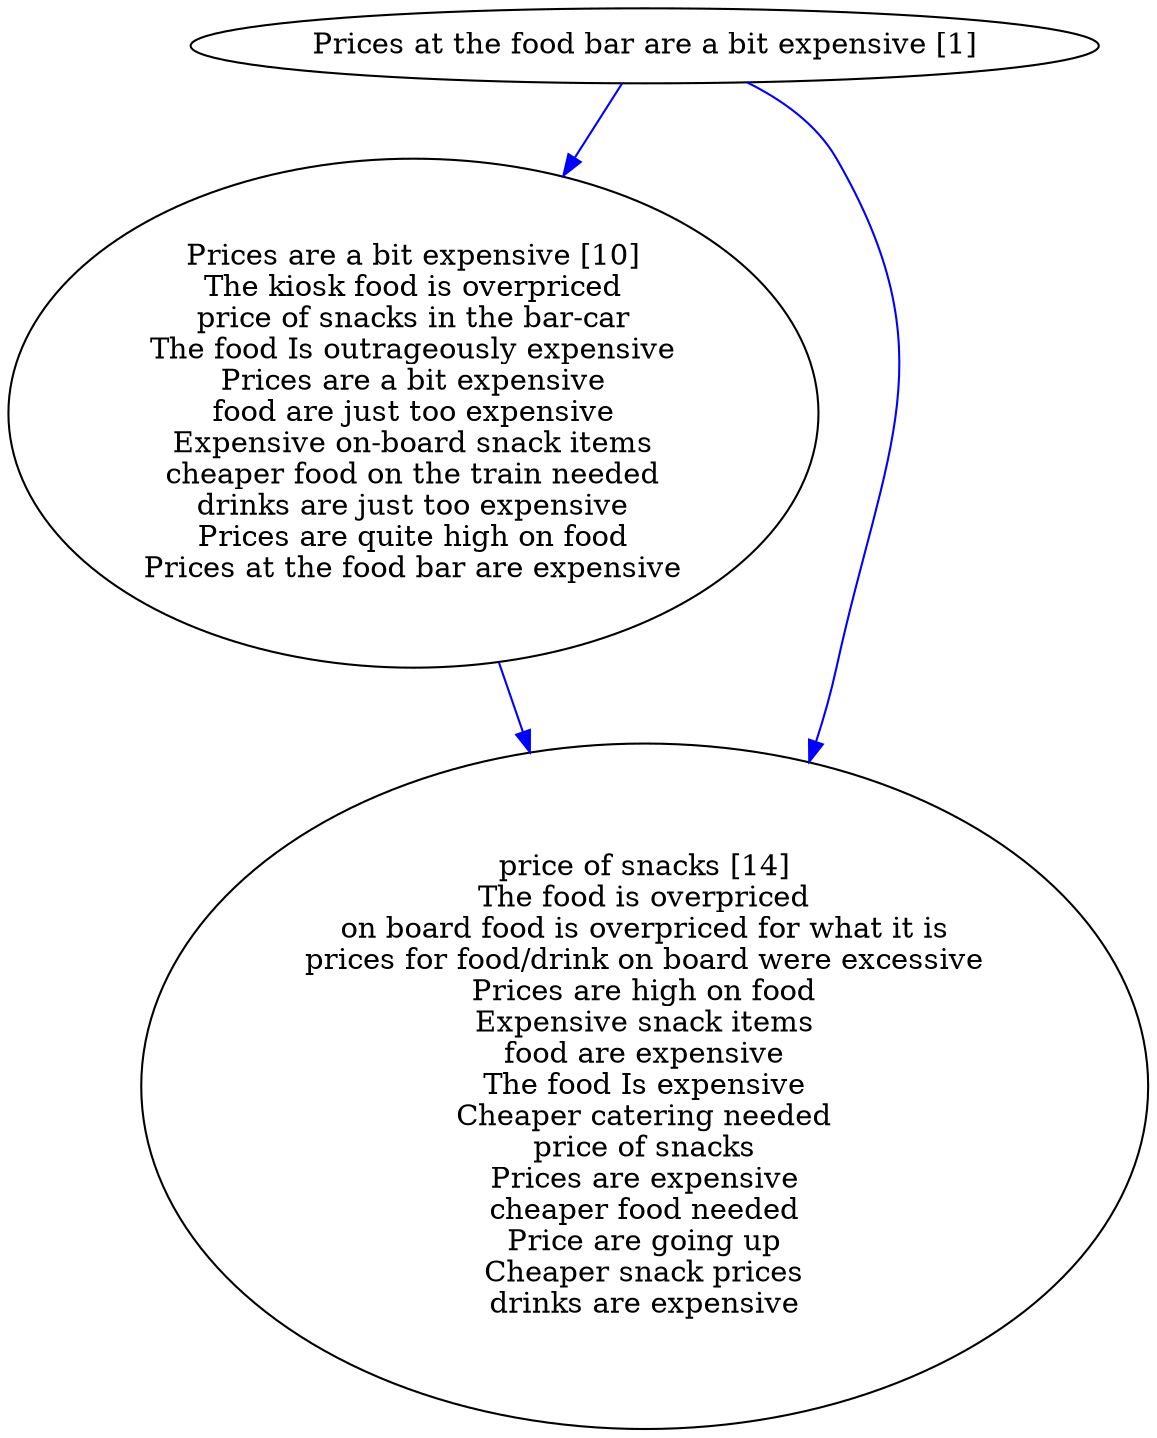 digraph collapsedGraph {
"Prices are a bit expensive [10]\nThe kiosk food is overpriced\nprice of snacks in the bar-car\nThe food Is outrageously expensive\nPrices are a bit expensive\nfood are just too expensive\nExpensive on-board snack items\ncheaper food on the train needed\ndrinks are just too expensive\nPrices are quite high on food\nPrices at the food bar are expensive""price of snacks [14]\nThe food is overpriced\non board food is overpriced for what it is\nprices for food/drink on board were excessive\nPrices are high on food\nExpensive snack items\nfood are expensive\nThe food Is expensive\nCheaper catering needed\nprice of snacks\nPrices are expensive\ncheaper food needed\nPrice are going up\nCheaper snack prices\ndrinks are expensive""Prices at the food bar are a bit expensive [1]""Prices at the food bar are a bit expensive [1]" -> "price of snacks [14]\nThe food is overpriced\non board food is overpriced for what it is\nprices for food/drink on board were excessive\nPrices are high on food\nExpensive snack items\nfood are expensive\nThe food Is expensive\nCheaper catering needed\nprice of snacks\nPrices are expensive\ncheaper food needed\nPrice are going up\nCheaper snack prices\ndrinks are expensive" [color=blue]
"Prices at the food bar are a bit expensive [1]" -> "Prices are a bit expensive [10]\nThe kiosk food is overpriced\nprice of snacks in the bar-car\nThe food Is outrageously expensive\nPrices are a bit expensive\nfood are just too expensive\nExpensive on-board snack items\ncheaper food on the train needed\ndrinks are just too expensive\nPrices are quite high on food\nPrices at the food bar are expensive" [color=blue]
"Prices are a bit expensive [10]\nThe kiosk food is overpriced\nprice of snacks in the bar-car\nThe food Is outrageously expensive\nPrices are a bit expensive\nfood are just too expensive\nExpensive on-board snack items\ncheaper food on the train needed\ndrinks are just too expensive\nPrices are quite high on food\nPrices at the food bar are expensive" -> "price of snacks [14]\nThe food is overpriced\non board food is overpriced for what it is\nprices for food/drink on board were excessive\nPrices are high on food\nExpensive snack items\nfood are expensive\nThe food Is expensive\nCheaper catering needed\nprice of snacks\nPrices are expensive\ncheaper food needed\nPrice are going up\nCheaper snack prices\ndrinks are expensive" [color=blue]
}